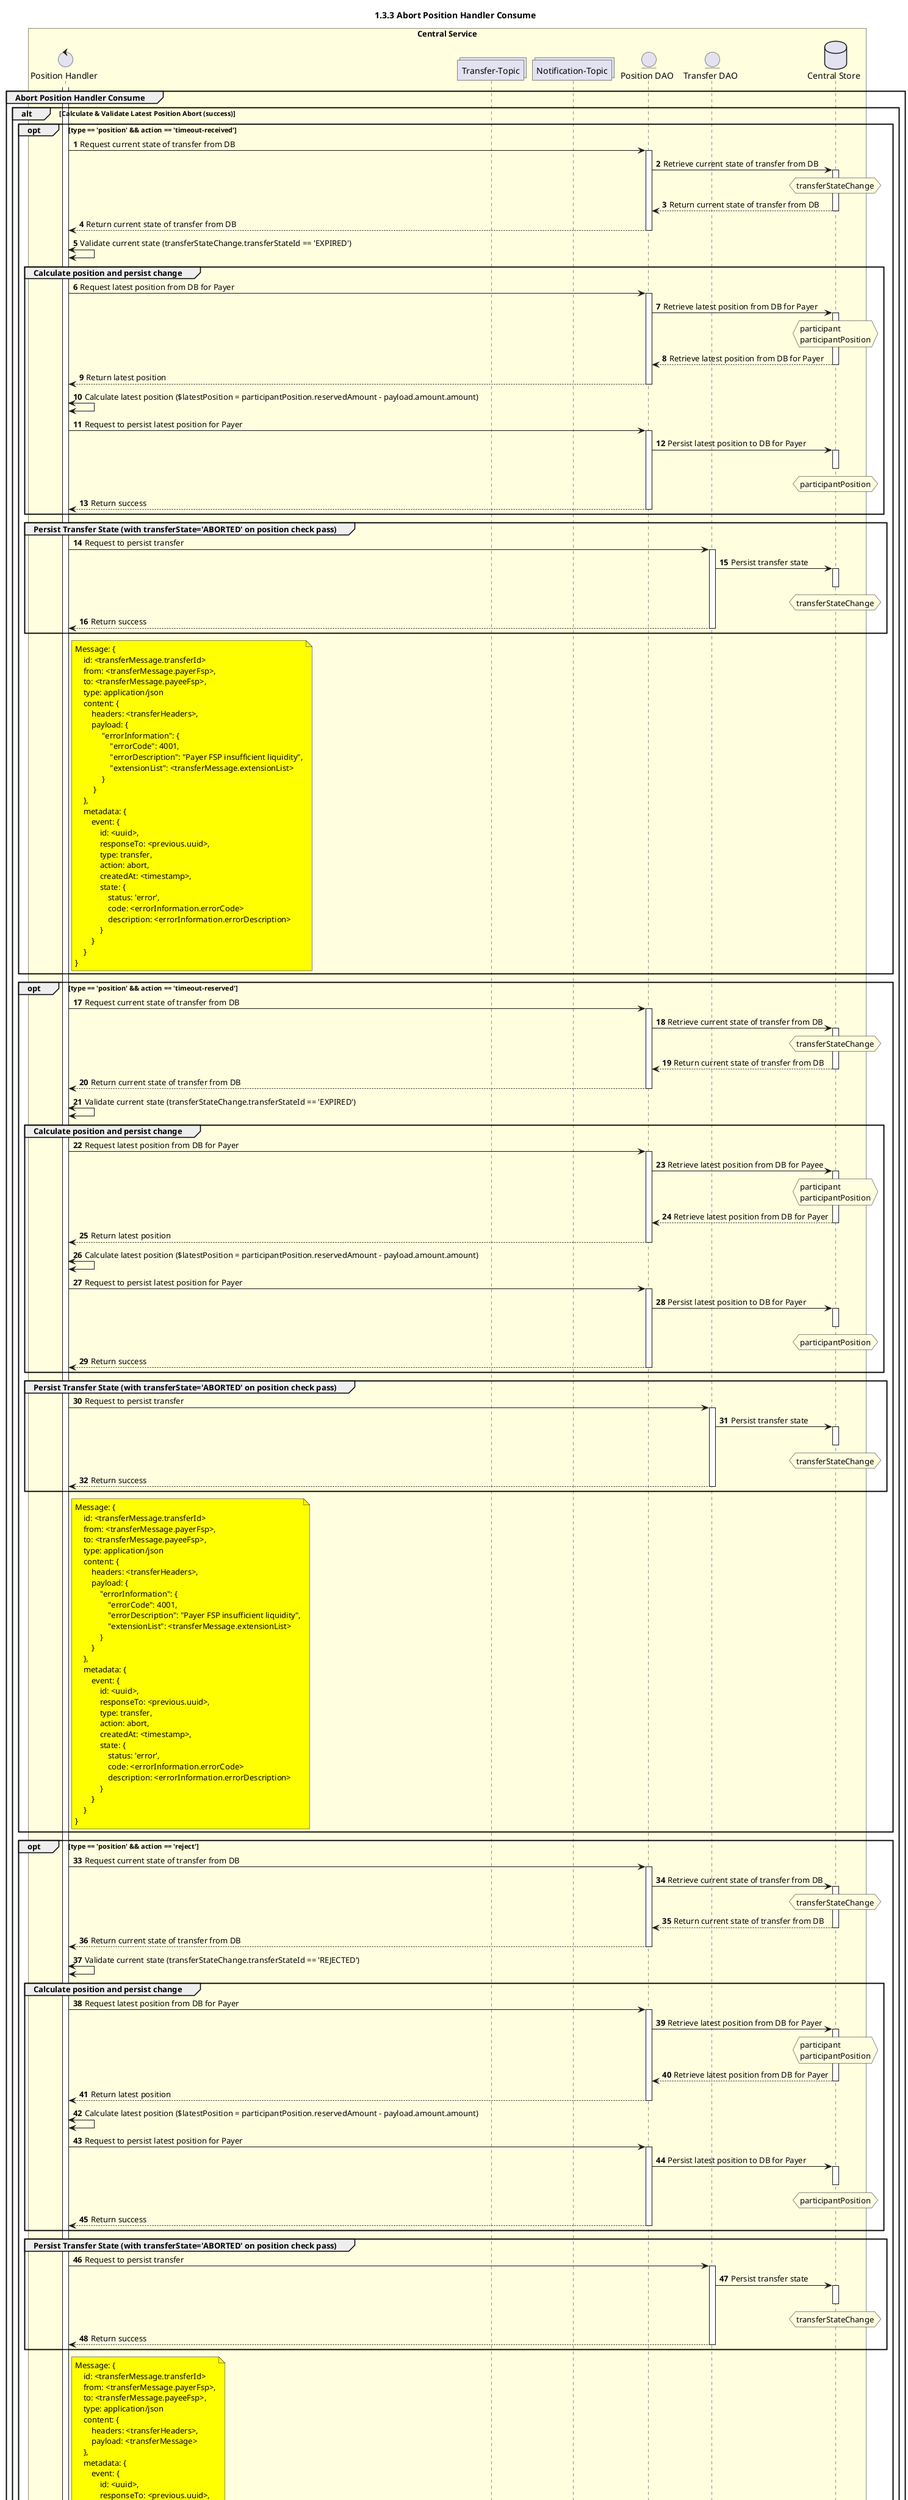 @startuml
' declate title
title 1.3.3 Abort Position Handler Consume

autonumber

' Actor Keys:
'   boundary - APIs/Interfaces, etc
'   collections - Kafka Topics
'   control - Kafka Consumers
'   entity - Database Access Objects
'   database - Database Persistence Store

' declare actors
control "Position Handler" as POS_HANDLER
collections "Transfer-Topic" as TOPIC_TRANSFERS
entity "Position DAO" as POS_DAO
collections "Notification-Topic" as TOPIC_NOTIFICATIONS
' entity "Participant DAO" as PARTICIPANT_DAO
entity "Transfer DAO" as TRANS_DAO
database "Central Store" as DB

box "Central Service" #LightYellow
    participant POS_HANDLER
    participant TOPIC_TRANSFERS
    participant TOPIC_NOTIFICATIONS
    participant POS_DAO
    ' participant PARTICIPANT_DAO
    participant TRANS_DAO
    participant DB
end box

' start flow
activate POS_HANDLER
group Abort Position Handler Consume
   alt Calculate & Validate Latest Position Abort (success)
        opt type == 'position' && action == 'timeout-received'
            POS_HANDLER -> POS_DAO: Request current state of transfer from DB
            activate POS_DAO
            POS_DAO -> DB: Retrieve current state of transfer from DB
            activate DB
            hnote over DB #lightyellow
                transferStateChange
            end note
            DB --> POS_DAO: Return current state of transfer from DB
            deactivate DB
            POS_DAO --> POS_HANDLER: Return current state of transfer from DB
            deactivate POS_DAO
            POS_HANDLER <-> POS_HANDLER: Validate current state (transferStateChange.transferStateId == 'EXPIRED')

            group Calculate position and persist change
                POS_HANDLER -> POS_DAO: Request latest position from DB for Payer
                activate POS_DAO
                POS_DAO -> DB: Retrieve latest position from DB for Payer
                activate DB
                hnote over DB #lightyellow
                    participant
                    participantPosition
                end note
                DB --> POS_DAO: Retrieve latest position from DB for Payer
                deactivate DB
                POS_DAO --> POS_HANDLER: Return latest position
                deactivate POS_DAO
                POS_HANDLER <-> POS_HANDLER: Calculate latest position ($latestPosition = participantPosition.reservedAmount - payload.amount.amount)
                POS_HANDLER -> POS_DAO: Request to persist latest position for Payer
                activate POS_DAO
                POS_DAO -> DB: Persist latest position to DB for Payer
                hnote over DB #lightyellow
                    participantPosition
                end note
                activate DB
                deactivate DB
                POS_DAO --> POS_HANDLER: Return success
                deactivate POS_DAO
            end

            group Persist Transfer State (with transferState='ABORTED' on position check pass)
                POS_HANDLER -> TRANS_DAO: Request to persist transfer
                activate TRANS_DAO
                TRANS_DAO -> DB: Persist transfer state
                hnote over DB #lightyellow
                    transferStateChange
                end note
                activate DB
                deactivate DB
                TRANS_DAO --> POS_HANDLER: Return success
                deactivate TRANS_DAO
            end
            note right of POS_HANDLER #yellow
                Message: {
                    id: <transferMessage.transferId>
                    from: <transferMessage.payerFsp>,
                    to: <transferMessage.payeeFsp>,
                    type: application/json
                    content: {
                        headers: <transferHeaders>,
                        payload: {
                             "errorInformation": {
                                 "errorCode": 4001,
                                 "errorDescription": "Payer FSP insufficient liquidity",
                                 "extensionList": <transferMessage.extensionList>
                             }
                         }
                    },
                    metadata: {
                        event: {
                            id: <uuid>,
                            responseTo: <previous.uuid>,
                            type: transfer,
                            action: abort,
                            createdAt: <timestamp>,
                            state: {
                                status: 'error',
                                code: <errorInformation.errorCode>
                                description: <errorInformation.errorDescription>
                            }
                        }
                    }
                }
            end note
        end
        opt type == 'position' && action == 'timeout-reserved'
            POS_HANDLER -> POS_DAO: Request current state of transfer from DB
            activate POS_DAO
            POS_DAO -> DB: Retrieve current state of transfer from DB
            activate DB
            hnote over DB #lightyellow
                transferStateChange
            end note
            DB --> POS_DAO: Return current state of transfer from DB
            deactivate DB
            POS_DAO --> POS_HANDLER: Return current state of transfer from DB
            deactivate POS_DAO
            POS_HANDLER <-> POS_HANDLER: Validate current state (transferStateChange.transferStateId == 'EXPIRED')

            group Calculate position and persist change
                POS_HANDLER -> POS_DAO: Request latest position from DB for Payer
                activate POS_DAO
                POS_DAO -> DB: Retrieve latest position from DB for Payee
                activate DB
                hnote over DB #lightyellow
                    participant
                    participantPosition
                end note
                DB --> POS_DAO: Retrieve latest position from DB for Payer
                deactivate DB
                POS_DAO --> POS_HANDLER: Return latest position
                deactivate POS_DAO
                POS_HANDLER <-> POS_HANDLER: Calculate latest position ($latestPosition = participantPosition.reservedAmount - payload.amount.amount)
                POS_HANDLER -> POS_DAO: Request to persist latest position for Payer
                activate POS_DAO
                POS_DAO -> DB: Persist latest position to DB for Payer
                hnote over DB #lightyellow
                    participantPosition
                end note
                activate DB
                deactivate DB
                POS_DAO --> POS_HANDLER: Return success
                deactivate POS_DAO
            end
            group Persist Transfer State (with transferState='ABORTED' on position check pass)
                POS_HANDLER -> TRANS_DAO: Request to persist transfer
                activate TRANS_DAO
                TRANS_DAO -> DB: Persist transfer state
                hnote over DB #lightyellow
                    transferStateChange
                end note
                activate DB
                deactivate DB
                TRANS_DAO --> POS_HANDLER: Return success
                deactivate TRANS_DAO
            end
            note right of POS_HANDLER #yellow
                Message: {
                    id: <transferMessage.transferId>
                    from: <transferMessage.payerFsp>,
                    to: <transferMessage.payeeFsp>,
                    type: application/json
                    content: {
                        headers: <transferHeaders>,
                        payload: {
                            "errorInformation": {
                                "errorCode": 4001,
                                "errorDescription": "Payer FSP insufficient liquidity",
                                "extensionList": <transferMessage.extensionList>
                            }
                        }
                    },
                    metadata: {
                        event: {
                            id: <uuid>,
                            responseTo: <previous.uuid>,
                            type: transfer,
                            action: abort,
                            createdAt: <timestamp>,
                            state: {
                                status: 'error',
                                code: <errorInformation.errorCode>
                                description: <errorInformation.errorDescription>
                            }
                        }
                    }
                }
            end note
        end
        opt type == 'position' && action == 'reject'
            POS_HANDLER -> POS_DAO: Request current state of transfer from DB
            activate POS_DAO
            POS_DAO -> DB: Retrieve current state of transfer from DB
            activate DB
            hnote over DB #lightyellow
                transferStateChange
            end note
            DB --> POS_DAO: Return current state of transfer from DB
            deactivate DB
            POS_DAO --> POS_HANDLER: Return current state of transfer from DB
            deactivate POS_DAO
            POS_HANDLER <-> POS_HANDLER: Validate current state (transferStateChange.transferStateId == 'REJECTED')

            group Calculate position and persist change
                POS_HANDLER -> POS_DAO: Request latest position from DB for Payer
                activate POS_DAO
                POS_DAO -> DB: Retrieve latest position from DB for Payer
                activate DB
                hnote over DB #lightyellow
                    participant
                    participantPosition
                end note
                DB --> POS_DAO: Retrieve latest position from DB for Payer
                deactivate DB
                POS_DAO --> POS_HANDLER: Return latest position
                deactivate POS_DAO
                POS_HANDLER <-> POS_HANDLER: Calculate latest position ($latestPosition = participantPosition.reservedAmount - payload.amount.amount)
                POS_HANDLER -> POS_DAO: Request to persist latest position for Payer
                activate POS_DAO
                POS_DAO -> DB: Persist latest position to DB for Payer
                hnote over DB #lightyellow
                    participantPosition
                end note
                activate DB
                deactivate DB
                POS_DAO --> POS_HANDLER: Return success
                deactivate POS_DAO
            end

            group Persist Transfer State (with transferState='ABORTED' on position check pass)
                POS_HANDLER -> TRANS_DAO: Request to persist transfer
                activate TRANS_DAO
                TRANS_DAO -> DB: Persist transfer state
                hnote over DB #lightyellow
                    transferStateChange
                end note
                activate DB
                deactivate DB
                TRANS_DAO --> POS_HANDLER: Return success
                deactivate TRANS_DAO
            end
            note right of POS_HANDLER #yellow
                Message: {
                    id: <transferMessage.transferId>
                    from: <transferMessage.payerFsp>,
                    to: <transferMessage.payeeFsp>,
                    type: application/json
                    content: {
                        headers: <transferHeaders>,
                        payload: <transferMessage>
                    },
                    metadata: {
                        event: {
                            id: <uuid>,
                            responseTo: <previous.uuid>,
                            type: transfer,
                            action: abort,
                            createdAt: <timestamp>,
                            state: {
                                status: "rejected",
                                code: 0
                            }
                        }
                    }
                }
            end note
        end
        ' We do not see how this scenario will be triggered
        opt type == 'position' && action == 'failed' (Unable to currently trigger this scenario)
            POS_HANDLER -> POS_DAO: Request current state of transfer from DB
            activate POS_DAO
            POS_DAO -> DB: Retrieve current state of transfer from DB
            activate DB
            hnote over DB #lightyellow
                transferStateChange
            end note
            DB --> POS_DAO: Return current state of transfer from DB
            deactivate DB
            POS_DAO --> POS_HANDLER: Return current state of transfer from DB
            deactivate POS_DAO
            POS_HANDLER <-> POS_HANDLER: Validate current state (transferStateChange.transferStateId == 'FAILED')

            group Calculate position and persist change
                POS_HANDLER -> POS_DAO: Request latest position from DB for Payer
                activate POS_DAO
                POS_DAO -> DB: Retrieve latest position from DB for Payer
                activate DB
                hnote over DB #lightyellow
                    participant
                    participantPosition
                end note
                DB --> POS_DAO: Retrieve latest position from DB for Payer
                deactivate DB
                POS_DAO --> POS_HANDLER: Return latest position
                deactivate POS_DAO
                POS_HANDLER <-> POS_HANDLER: Calculate latest position ($latestPosition = participantPosition.reservedAmount - payload.amount.amount)
                POS_HANDLER -> POS_DAO: Request to persist latest position for Payer
                activate POS_DAO
                POS_DAO -> DB: Persist latest position to DB for Payer
                hnote over DB #lightyellow
                    participantPosition
                end note
                activate DB
                deactivate DB
                POS_DAO --> POS_HANDLER: Return success
                deactivate POS_DAO
            end

            group Persist Transfer State (with transferState='ABORTED' on position check pass)
                POS_HANDLER -> TRANS_DAO: Request to persist transfer
                activate TRANS_DAO
                TRANS_DAO -> DB: Persist transfer state
                hnote over DB #lightyellow
                    transferStateChange
                end note
                activate DB
                deactivate DB
                TRANS_DAO --> POS_HANDLER: Return success
                deactivate TRANS_DAO
            end
            note right of POS_HANDLER #yellow
                Message: {
                    id: <transferMessage.transferId>
                    from: <transferMessage.payerFsp>,
                    to: <transferMessage.payeeFsp>,
                    type: application/json
                    content: {
                        headers: <transferHeaders>,
                        payload: <transferMessage>
                    },
                    metadata: {
                        event: {
                            id: <uuid>,
                            responseTo: <previous.uuid>,
                            type: transfer,
                            action: abort,
                            createdAt: <timestamp>,
                            state: {
                                status: "success",
                                code: 0
                            }
                        }
                    }
                }
            end note
        end
        POS_HANDLER -> TOPIC_TRANSFERS: Publish Transfer event
        activate TOPIC_TRANSFERS
        deactivate TOPIC_TRANSFERS
   else Calculate & Validate Latest Position Abort (failure)
        opt type == 'position' && action == 'timeout-received'
            POS_HANDLER -> POS_DAO: Request current state of transfer from DB
            activate POS_DAO
            POS_DAO -> DB: Retrieve current state of transfer from DB
            activate DB
            hnote over DB #lightyellow
                transferStateChange
            end note
            DB --> POS_DAO: Return current state of transfer from DB
            deactivate DB
            POS_DAO --> POS_HANDLER: Return current state of transfer from DB
            deactivate POS_DAO
            POS_HANDLER <-> POS_HANDLER: Validate current state (transferStateChange.transferStateId == 'EXPIRED')
            note right of POS_HANDLER #red: Validation failure!

            note right of POS_HANDLER #yellow
                Message:
                {
                    id: <transferMessage.transferId>
                    from: <ledgerName>,
                    to: <transferMessage.payerFsp>,
                    type: application/json
                    content: {
                        headers: <transferHeaders>,
                        payload: {
                            "errorInformation": {
                                "errorCode": 4001,
                                "errorDescription": "Unable to abort transfer in this state",
                                "extensionList": <transferMessage.extensionList>
                        }
                    },
                    metadata: {
                        event: {
                            id: <uuid>,
                            responseTo: <previous.uuid>,
                            type: notification,
                            action: prepare,
                            createdAt: <timestamp>,
                            state: {
                                status: 'error',
                                code: <errorInformation.errorCode>
                                description: <errorInformation.errorDescription>
                            }
                        }
                    }
                }
            end note
            POS_HANDLER -> TOPIC_NOTIFICATIONS: Publish Notification (failure) event for Payer
            activate TOPIC_NOTIFICATIONS
            deactivate TOPIC_NOTIFICATIONS
        end
        opt type == 'position' && action == 'timeout-reserved'
            POS_HANDLER -> POS_DAO: Request current state of transfer from DB
            activate POS_DAO
            POS_DAO -> DB: Retrieve current state of transfer from DB
            activate DB
            hnote over DB #lightyellow
                transferStateChange
            end note
            DB --> POS_DAO: Return current state of transfer from DB
            deactivate DB
            POS_DAO --> POS_HANDLER: Return current state of transfer from DB
            deactivate POS_DAO
            POS_HANDLER <-> POS_HANDLER: Validate current state (transferStateChange.transferStateId == 'EXPIRED')
            note right of POS_HANDLER #red: Validation failure!

            note right of POS_HANDLER #yellow
                Message:
                {
                    id: <transferMessage.transferId>
                    from: <ledgerName>,
                    to: <transferMessage.payerFsp>,
                    type: application/json
                    content: {
                        headers: <transferHeaders>,
                        payload: {
                            "errorInformation": {
                                "errorCode": 4001,
                                "errorDescription": "Unable to abort transfer in this state",
                                "extensionList": <transferMessage.extensionList>
                        }
                    },
                    metadata: {
                        event: {
                            id: <uuid>,
                            responseTo: <previous.uuid>,
                            type: notification,
                            action: prepare,
                            createdAt: <timestamp>,
                            state: {
                                status: 'error',
                                code: <errorInformation.errorCode>
                                description: <errorInformation.errorDescription>
                            }
                        }
                    }
                }
            end note
            POS_HANDLER -> TOPIC_NOTIFICATIONS: Publish Notification (failure) event for Payee
            activate TOPIC_NOTIFICATIONS
            deactivate TOPIC_NOTIFICATIONS
        end
        opt type == 'position' && action == 'reject'
            POS_HANDLER -> POS_DAO: Request current state of transfer from DB
            activate POS_DAO
            POS_DAO -> DB: Retrieve current state of transfer from DB
            activate DB
            hnote over DB #lightyellow
                transferStateChange
            end note
            DB --> POS_DAO: Return current state of transfer from DB
            deactivate DB
            POS_DAO --> POS_HANDLER: Return current state of transfer from DB
            deactivate POS_DAO
            POS_HANDLER <-> POS_HANDLER: Validate current state (transferStateChange.transferStateId == 'REJECTED')
            note right of POS_HANDLER #red: Validation failure!
            note right of POS_HANDLER #yellow
                Message:
                {
                    id: <transferMessage.transferId>
                    from: <ledgerName>,
                    to: <transferMessage.payerFsp>,
                    type: application/json
                    content: {
                        headers: <transferHeaders>,
                        payload: {
                            "errorInformation": {
                                "errorCode": 4001,
                                "errorDescription": "Unable to abort transfer in this state",
                                "extensionList": <transferMessage.extensionList>
                        }
                    },
                    metadata: {
                        event: {
                            id: <uuid>,
                            responseTo: <previous.uuid>,
                            type: notification,
                            action: prepare,
                            createdAt: <timestamp>,
                            state: {
                                status: 'error',
                                code: <errorInformation.errorCode>
                                description: <errorInformation.errorDescription>
                            }
                        }
                    }
                }
            end note
            POS_HANDLER -> TOPIC_NOTIFICATIONS: Publish Notification (failure) event for Payee
            activate TOPIC_NOTIFICATIONS
            deactivate TOPIC_NOTIFICATIONS
        end
        opt type == 'position' && action == 'failed'
            POS_HANDLER -> POS_DAO: Request current state of transfer from DB
            activate POS_DAO
            POS_DAO -> DB: Retrieve current state of transfer from DB
            activate DB
            hnote over DB #lightyellow
                transferStateChange
            end note
            DB --> POS_DAO: Return current state of transfer from DB
            deactivate DB
            POS_DAO --> POS_HANDLER: Return current state of transfer from DB
            deactivate POS_DAO
            POS_HANDLER <-> POS_HANDLER: Validate current state (transferStateChange.transferStateId == 'FAILED')
            note right of POS_HANDLER #red: Validation failure!
            note right of POS_HANDLER #yellow
                Message:
                {
                    id: <transferMessage.transferId>
                    from: <ledgerName>,
                    to: <transferMessage.payerFsp>,
                    type: application/json
                    content: {
                        headers: <transferHeaders>,
                        payload: {
                            "errorInformation": {
                                "errorCode": 4001,
                                "errorDescription": "Unable to abort transfer in this state",
                                "extensionList": <transferMessage.extensionList>
                        }
                    },
                    metadata: {
                        event: {
                            id: <uuid>,
                            responseTo: <previous.uuid>,
                            type: notification,
                            action: prepare,
                            createdAt: <timestamp>,
                            state: {
                                status: 'error',
                                code: <errorInformation.errorCode>
                                description: <errorInformation.errorDescription>
                            }
                        }
                    }
                }
            end note
            POS_HANDLER -> TOPIC_NOTIFICATIONS: Publish Notification (failure) event for Payer
            activate TOPIC_NOTIFICATIONS
            deactivate TOPIC_NOTIFICATIONS
        end

   end
end
deactivate POS_HANDLER
@enduml
